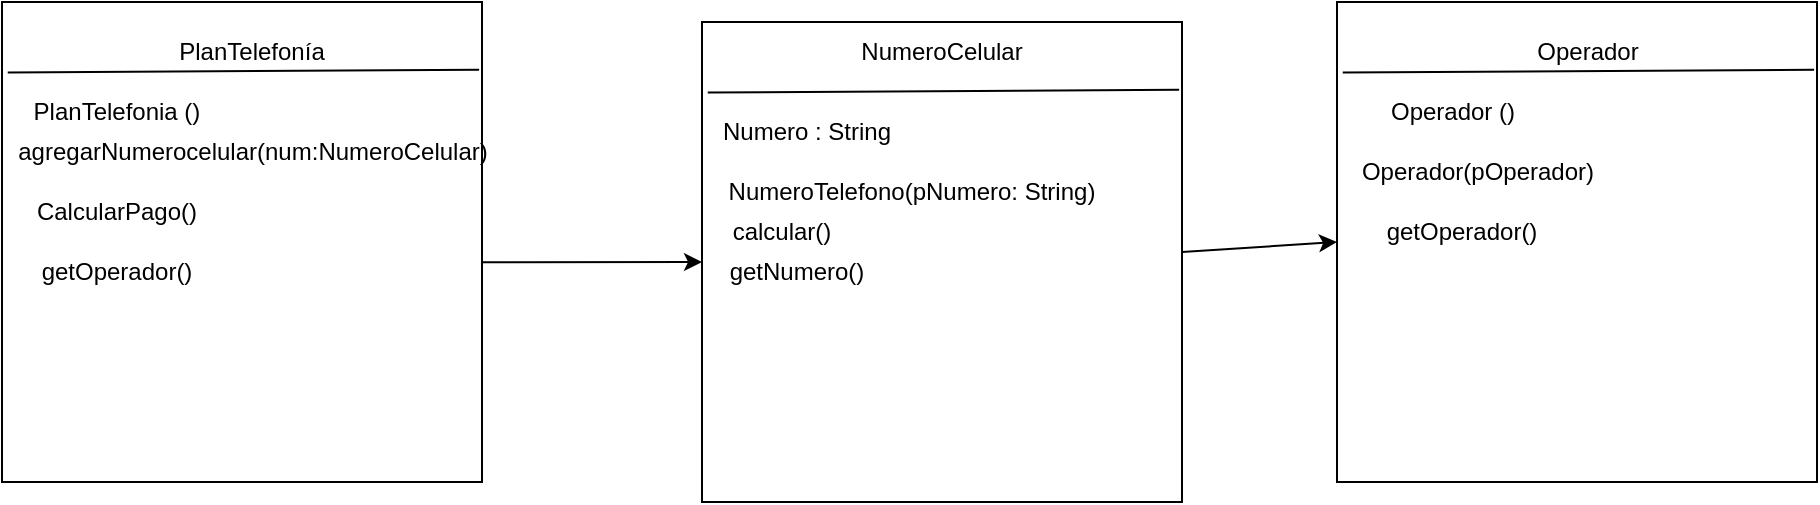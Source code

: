 <mxfile>
    <diagram id="ESjYtATiIuVa_F0HiUzZ" name="Página-1">
        <mxGraphModel dx="1060" dy="470" grid="1" gridSize="10" guides="1" tooltips="1" connect="1" arrows="1" fold="1" page="1" pageScale="1" pageWidth="827" pageHeight="1169" math="0" shadow="0">
            <root>
                <mxCell id="0"/>
                <mxCell id="1" parent="0"/>
                <mxCell id="2" value="" style="whiteSpace=wrap;html=1;aspect=fixed;" vertex="1" parent="1">
                    <mxGeometry x="35" y="100" width="240" height="240" as="geometry"/>
                </mxCell>
                <mxCell id="3" value="PlanTelefonía" style="text;html=1;strokeColor=none;fillColor=none;align=center;verticalAlign=middle;whiteSpace=wrap;rounded=0;" vertex="1" parent="1">
                    <mxGeometry x="130" y="110" width="60" height="30" as="geometry"/>
                </mxCell>
                <mxCell id="9" value="PlanTelefonia ()" style="text;html=1;strokeColor=none;fillColor=none;align=center;verticalAlign=middle;whiteSpace=wrap;rounded=0;" vertex="1" parent="1">
                    <mxGeometry x="35" y="140" width="115" height="30" as="geometry"/>
                </mxCell>
                <mxCell id="10" value="" style="endArrow=none;html=1;exitX=0.012;exitY=0.147;exitDx=0;exitDy=0;exitPerimeter=0;entryX=0.994;entryY=0.141;entryDx=0;entryDy=0;entryPerimeter=0;" edge="1" parent="1" source="2" target="2">
                    <mxGeometry width="50" height="50" relative="1" as="geometry">
                        <mxPoint x="280" y="270" as="sourcePoint"/>
                        <mxPoint x="330" y="220" as="targetPoint"/>
                    </mxGeometry>
                </mxCell>
                <mxCell id="11" value="agregarNumerocelular(num:NumeroCelular)" style="text;html=1;strokeColor=none;fillColor=none;align=center;verticalAlign=middle;whiteSpace=wrap;rounded=0;" vertex="1" parent="1">
                    <mxGeometry x="102.5" y="160" width="115" height="30" as="geometry"/>
                </mxCell>
                <mxCell id="12" value="CalcularPago()" style="text;html=1;strokeColor=none;fillColor=none;align=center;verticalAlign=middle;whiteSpace=wrap;rounded=0;" vertex="1" parent="1">
                    <mxGeometry x="35" y="190" width="115" height="30" as="geometry"/>
                </mxCell>
                <mxCell id="13" value="getOperador()" style="text;html=1;strokeColor=none;fillColor=none;align=center;verticalAlign=middle;whiteSpace=wrap;rounded=0;" vertex="1" parent="1">
                    <mxGeometry x="35" y="220" width="115" height="30" as="geometry"/>
                </mxCell>
                <mxCell id="15" value="" style="whiteSpace=wrap;html=1;aspect=fixed;" vertex="1" parent="1">
                    <mxGeometry x="385" y="110" width="240" height="240" as="geometry"/>
                </mxCell>
                <mxCell id="16" value="NumeroCelular" style="text;html=1;strokeColor=none;fillColor=none;align=center;verticalAlign=middle;whiteSpace=wrap;rounded=0;" vertex="1" parent="1">
                    <mxGeometry x="475" y="110" width="60" height="30" as="geometry"/>
                </mxCell>
                <mxCell id="17" value="Numero : String" style="text;html=1;strokeColor=none;fillColor=none;align=center;verticalAlign=middle;whiteSpace=wrap;rounded=0;" vertex="1" parent="1">
                    <mxGeometry x="380" y="150" width="115" height="30" as="geometry"/>
                </mxCell>
                <mxCell id="18" value="" style="endArrow=none;html=1;exitX=0.012;exitY=0.147;exitDx=0;exitDy=0;exitPerimeter=0;entryX=0.994;entryY=0.141;entryDx=0;entryDy=0;entryPerimeter=0;" edge="1" parent="1" source="15" target="15">
                    <mxGeometry width="50" height="50" relative="1" as="geometry">
                        <mxPoint x="625" y="270" as="sourcePoint"/>
                        <mxPoint x="675" y="220" as="targetPoint"/>
                    </mxGeometry>
                </mxCell>
                <mxCell id="19" value="NumeroTelefono(pNumero: String)" style="text;html=1;strokeColor=none;fillColor=none;align=center;verticalAlign=middle;whiteSpace=wrap;rounded=0;" vertex="1" parent="1">
                    <mxGeometry x="380" y="180" width="220" height="30" as="geometry"/>
                </mxCell>
                <mxCell id="22" value="calcular()" style="text;html=1;strokeColor=none;fillColor=none;align=center;verticalAlign=middle;whiteSpace=wrap;rounded=0;" vertex="1" parent="1">
                    <mxGeometry x="315" y="200" width="220" height="30" as="geometry"/>
                </mxCell>
                <mxCell id="23" value="getNumero()" style="text;html=1;strokeColor=none;fillColor=none;align=center;verticalAlign=middle;whiteSpace=wrap;rounded=0;" vertex="1" parent="1">
                    <mxGeometry x="385" y="220" width="95" height="30" as="geometry"/>
                </mxCell>
                <mxCell id="25" value="" style="whiteSpace=wrap;html=1;aspect=fixed;" vertex="1" parent="1">
                    <mxGeometry x="702.5" y="100" width="240" height="240" as="geometry"/>
                </mxCell>
                <mxCell id="26" value="Operador" style="text;html=1;strokeColor=none;fillColor=none;align=center;verticalAlign=middle;whiteSpace=wrap;rounded=0;" vertex="1" parent="1">
                    <mxGeometry x="797.5" y="110" width="60" height="30" as="geometry"/>
                </mxCell>
                <mxCell id="27" value="Operador ()" style="text;html=1;strokeColor=none;fillColor=none;align=center;verticalAlign=middle;whiteSpace=wrap;rounded=0;" vertex="1" parent="1">
                    <mxGeometry x="702.5" y="140" width="115" height="30" as="geometry"/>
                </mxCell>
                <mxCell id="28" value="" style="endArrow=none;html=1;exitX=0.012;exitY=0.147;exitDx=0;exitDy=0;exitPerimeter=0;entryX=0.994;entryY=0.141;entryDx=0;entryDy=0;entryPerimeter=0;" edge="1" parent="1" source="25" target="25">
                    <mxGeometry width="50" height="50" relative="1" as="geometry">
                        <mxPoint x="947.5" y="270" as="sourcePoint"/>
                        <mxPoint x="997.5" y="220" as="targetPoint"/>
                    </mxGeometry>
                </mxCell>
                <mxCell id="29" value="Operador(pOperador)" style="text;html=1;strokeColor=none;fillColor=none;align=center;verticalAlign=middle;whiteSpace=wrap;rounded=0;" vertex="1" parent="1">
                    <mxGeometry x="662.5" y="170" width="220" height="30" as="geometry"/>
                </mxCell>
                <mxCell id="30" value="getOperador()" style="text;html=1;strokeColor=none;fillColor=none;align=center;verticalAlign=middle;whiteSpace=wrap;rounded=0;" vertex="1" parent="1">
                    <mxGeometry x="720" y="200" width="90" height="30" as="geometry"/>
                </mxCell>
                <mxCell id="33" value="" style="endArrow=classic;html=1;entryX=0;entryY=0.5;entryDx=0;entryDy=0;exitX=1;exitY=0.542;exitDx=0;exitDy=0;exitPerimeter=0;" edge="1" parent="1" source="2" target="15">
                    <mxGeometry width="50" height="50" relative="1" as="geometry">
                        <mxPoint x="480" y="260" as="sourcePoint"/>
                        <mxPoint x="530" y="210" as="targetPoint"/>
                    </mxGeometry>
                </mxCell>
                <mxCell id="34" value="" style="endArrow=classic;html=1;entryX=0;entryY=0.5;entryDx=0;entryDy=0;exitX=1;exitY=0.5;exitDx=0;exitDy=0;" edge="1" parent="1" target="25">
                    <mxGeometry width="50" height="50" relative="1" as="geometry">
                        <mxPoint x="625" y="225" as="sourcePoint"/>
                        <mxPoint x="395" y="235" as="targetPoint"/>
                    </mxGeometry>
                </mxCell>
            </root>
        </mxGraphModel>
    </diagram>
</mxfile>